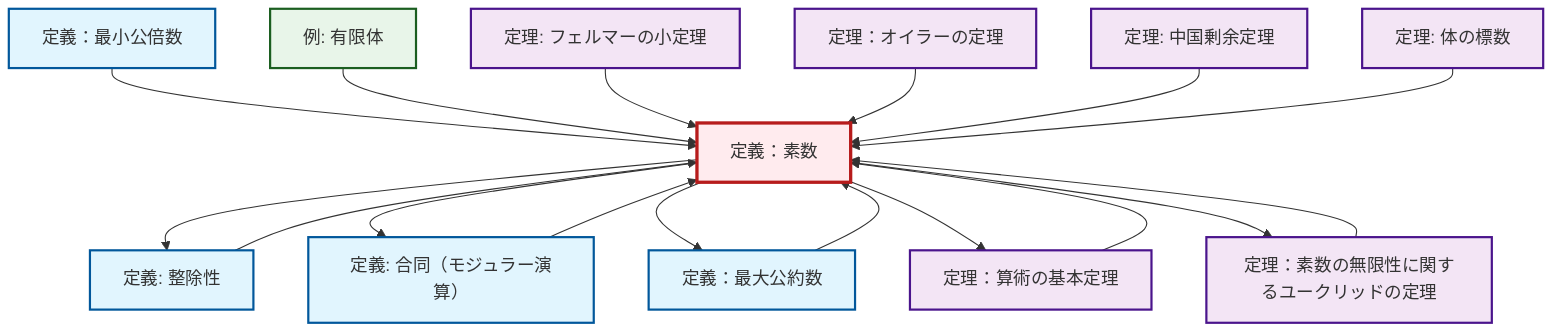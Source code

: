 graph TD
    classDef definition fill:#e1f5fe,stroke:#01579b,stroke-width:2px
    classDef theorem fill:#f3e5f5,stroke:#4a148c,stroke-width:2px
    classDef axiom fill:#fff3e0,stroke:#e65100,stroke-width:2px
    classDef example fill:#e8f5e9,stroke:#1b5e20,stroke-width:2px
    classDef current fill:#ffebee,stroke:#b71c1c,stroke-width:3px
    ex-finite-field["例: 有限体"]:::example
    thm-field-characteristic["定理: 体の標数"]:::theorem
    def-lcm["定義：最小公倍数"]:::definition
    thm-fermat-little["定理: フェルマーの小定理"]:::theorem
    thm-chinese-remainder["定理: 中国剰余定理"]:::theorem
    def-gcd["定義：最大公約数"]:::definition
    def-prime["定義：素数"]:::definition
    def-divisibility["定義: 整除性"]:::definition
    thm-fundamental-arithmetic["定理：算術の基本定理"]:::theorem
    thm-euler["定理：オイラーの定理"]:::theorem
    thm-euclid-infinitude-primes["定理：素数の無限性に関するユークリッドの定理"]:::theorem
    def-congruence["定義: 合同（モジュラー演算）"]:::definition
    def-lcm --> def-prime
    thm-fundamental-arithmetic --> def-prime
    ex-finite-field --> def-prime
    def-gcd --> def-prime
    def-divisibility --> def-prime
    def-congruence --> def-prime
    def-prime --> def-divisibility
    def-prime --> def-congruence
    thm-fermat-little --> def-prime
    thm-euclid-infinitude-primes --> def-prime
    thm-euler --> def-prime
    thm-chinese-remainder --> def-prime
    def-prime --> def-gcd
    def-prime --> thm-fundamental-arithmetic
    def-prime --> thm-euclid-infinitude-primes
    thm-field-characteristic --> def-prime
    class def-prime current